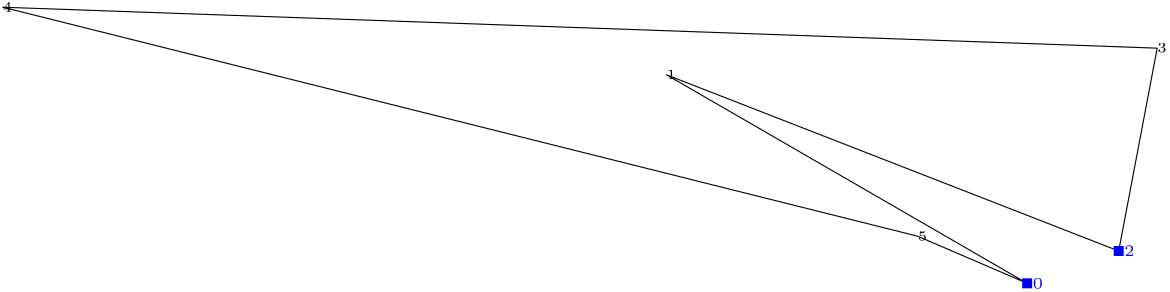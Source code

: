 <ipe version="70206" creator="libvcdim">
<ipestyle name="vc-poly">
<symbol name="vc-point" transformations="translations">
<path fill="blue">-1.8 -1.8 m 1.8 -1.8 l 1.8 1.8 l -1.8 1.8 l h</path>
</symbol>
<symbol name="vc-point(s)" transformations="translations">
<path fill="sym-stroke">-1.8 -1.8 m 1.8 -1.8 l 1.8 1.8 l -1.8 1.8 l h</path>
</symbol>
<color name="red" value="1 0 0"/>
<color name="green" value="0 1 0"/>
<color name="blue" value="0 0 1"/>
<color name="yellow" value="1 1 0"/>
<color name="orange" value="1 0.647 0"/>
<color name="purple" value="0.627 0.125 0.941"/>
</ipestyle>
<page>
<path>415.2377252738404 385.3997966937331 m 285.41636205970514 460.4531428465782 l 448.2042854293362 397.0331319523296 l 462.05586293697826 470.0594045644298 l 46.468209523398976 484.79161029408033 l 375.8445380845559 402.35251354243576 l h</path>
<use name="vc-point" pos="415.2377252738404 385.3997966937331"/><use name="vc-point" pos="448.2042854293362 397.0331319523296"/><text pos="415.2377252738404 385.3997966937331" size="6" stroke="blue" matrix="1 0 0 1 2 0" valign="center">0</text><text pos="285.41636205970514 460.4531428465782" size="3" valign="center">1</text><text pos="448.2042854293362 397.0331319523296" size="6" stroke="blue" matrix="1 0 0 1 2 0" valign="center">2</text><text pos="462.05586293697826 470.0594045644298" size="3" valign="center">3</text><text pos="46.468209523398976 484.79161029408033" size="3" valign="center">4</text><text pos="375.8445380845559 402.35251354243576" size="3" valign="center">5</text></page>
</ipe>